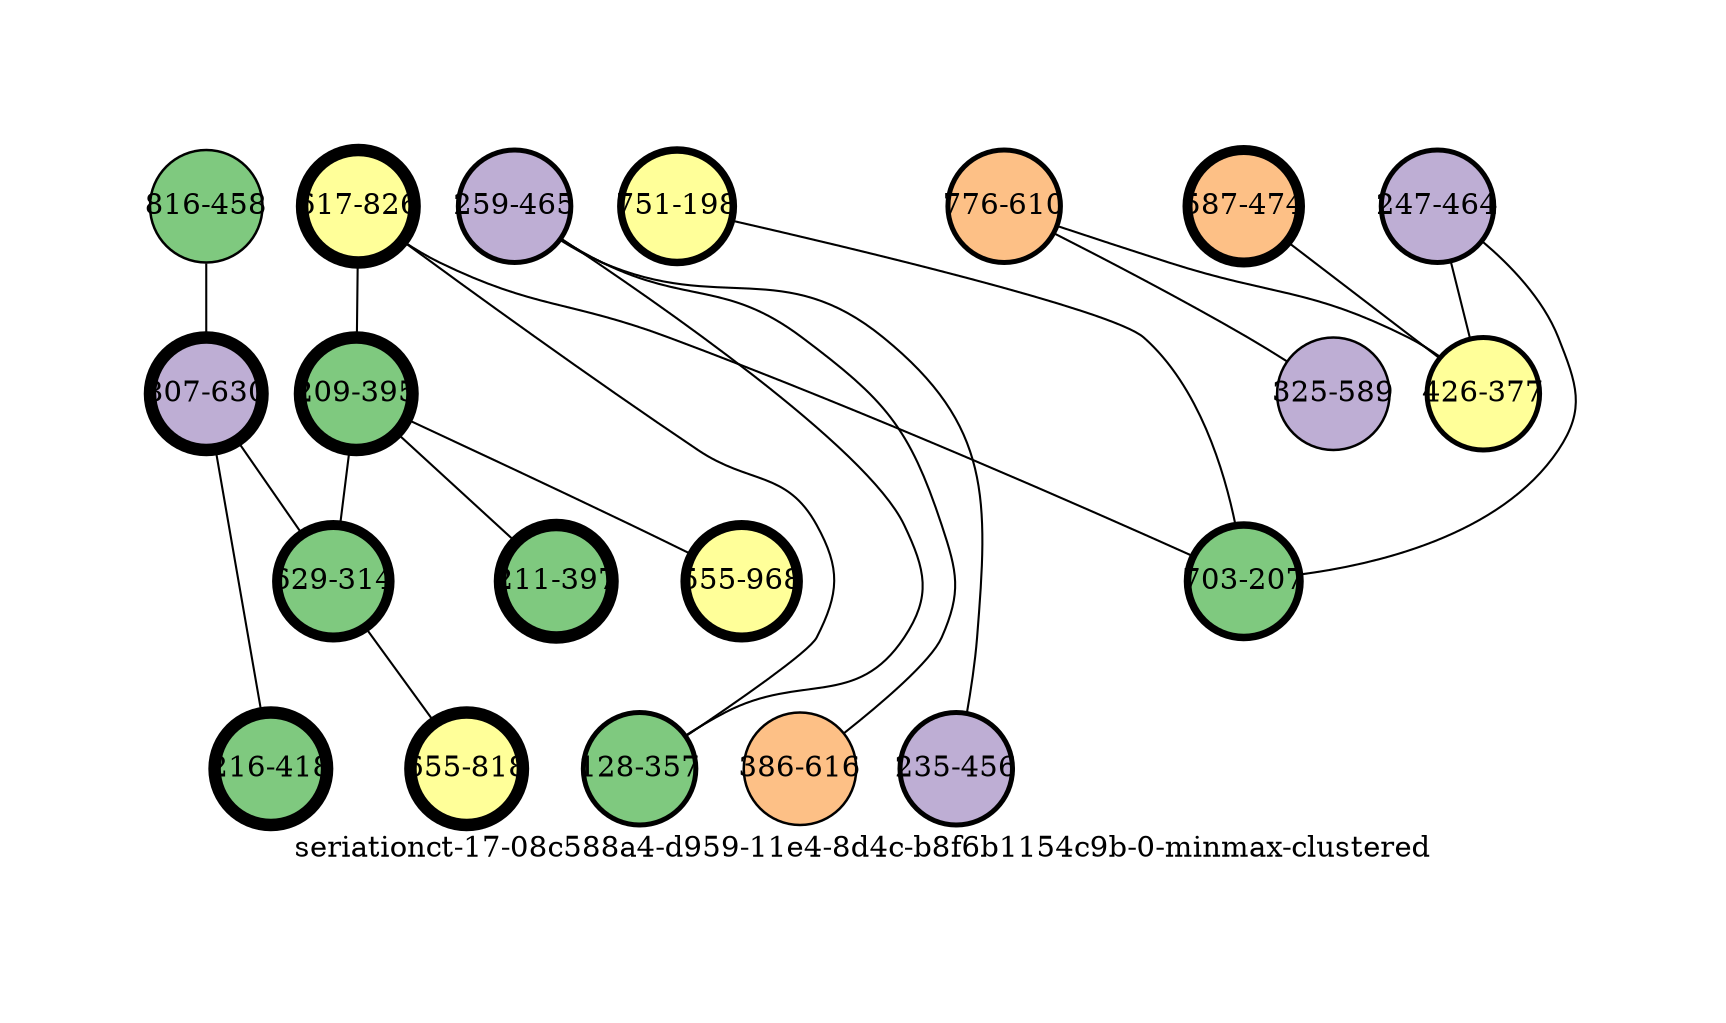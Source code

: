 strict graph "seriationct-17-08c588a4-d959-11e4-8d4c-b8f6b1154c9b-0-minmax-clustered" {
labelloc=b;
ratio=auto;
pad="1.0";
label="seriationct-17-08c588a4-d959-11e4-8d4c-b8f6b1154c9b-0-minmax-clustered";
node [width="0.75", style=filled, fixedsize=true, height="0.75", shape=circle, label=""];
0 [xCoordinate="458.0", appears_in_slice=1, yCoordinate="816.0", colorscheme=accent5, short_label="816-458", label="816-458", cluster_id=0, fillcolor=1, size="500.0", id=0, penwidth="1.2"];
1 [xCoordinate="610.0", appears_in_slice=2, yCoordinate="776.0", colorscheme=accent5, short_label="776-610", label="776-610", cluster_id=2, fillcolor=3, size="500.0", id=1, penwidth="2.4"];
2 [xCoordinate="826.0", appears_in_slice=5, yCoordinate="617.0", colorscheme=accent5, short_label="617-826", label="617-826", cluster_id=3, fillcolor=4, size="500.0", id=2, penwidth="6.0"];
3 [xCoordinate="465.0", appears_in_slice=2, yCoordinate="259.0", colorscheme=accent5, short_label="259-465", label="259-465", cluster_id=1, fillcolor=2, size="500.0", id=3, penwidth="2.4"];
4 [xCoordinate="630.0", appears_in_slice=5, yCoordinate="807.0", colorscheme=accent5, short_label="807-630", label="807-630", cluster_id=1, fillcolor=2, size="500.0", id=4, penwidth="6.0"];
5 [xCoordinate="395.0", appears_in_slice=5, yCoordinate="209.0", colorscheme=accent5, short_label="209-395", label="209-395", cluster_id=0, fillcolor=1, size="500.0", id=5, penwidth="6.0"];
6 [xCoordinate="357.0", appears_in_slice=2, yCoordinate="128.0", colorscheme=accent5, short_label="128-357", label="128-357", cluster_id=0, fillcolor=1, size="500.0", id=7, penwidth="2.4"];
7 [xCoordinate="456.0", appears_in_slice=2, yCoordinate="235.0", colorscheme=accent5, short_label="235-456", label="235-456", cluster_id=1, fillcolor=2, size="500.0", id=9, penwidth="2.4"];
8 [xCoordinate="418.0", appears_in_slice=5, yCoordinate="216.0", colorscheme=accent5, short_label="216-418", label="216-418", cluster_id=0, fillcolor=1, size="500.0", id=12, penwidth="6.0"];
9 [xCoordinate="464.0", appears_in_slice=2, yCoordinate="247.0", colorscheme=accent5, short_label="247-464", label="247-464", cluster_id=1, fillcolor=2, size="500.0", id=11, penwidth="2.4"];
10 [xCoordinate="968.0", appears_in_slice=4, yCoordinate="555.0", colorscheme=accent5, short_label="555-968", label="555-968", cluster_id=3, fillcolor=4, size="500.0", id=10, penwidth="4.8"];
11 [xCoordinate="314.0", appears_in_slice=4, yCoordinate="629.0", colorscheme=accent5, short_label="629-314", label="629-314", cluster_id=0, fillcolor=1, size="500.0", id=16, penwidth="4.8"];
12 [xCoordinate="589.0", appears_in_slice=1, yCoordinate="325.0", colorscheme=accent5, short_label="325-589", label="325-589", cluster_id=1, fillcolor=2, size="500.0", id=8, penwidth="1.2"];
13 [xCoordinate="818.0", appears_in_slice=5, yCoordinate="655.0", colorscheme=accent5, short_label="655-818", label="655-818", cluster_id=3, fillcolor=4, size="500.0", id=13, penwidth="6.0"];
14 [xCoordinate="198.0", appears_in_slice=3, yCoordinate="751.0", colorscheme=accent5, short_label="751-198", label="751-198", cluster_id=3, fillcolor=4, size="500.0", id=15, penwidth="3.6"];
15 [xCoordinate="474.0", appears_in_slice=4, yCoordinate="587.0", colorscheme=accent5, short_label="587-474", label="587-474", cluster_id=2, fillcolor=3, size="500.0", id=14, penwidth="4.8"];
16 [xCoordinate="377.0", appears_in_slice=2, yCoordinate="426.0", colorscheme=accent5, short_label="426-377", label="426-377", cluster_id=3, fillcolor=4, size="500.0", id=17, penwidth="2.4"];
17 [xCoordinate="616.0", appears_in_slice=1, yCoordinate="386.0", colorscheme=accent5, short_label="386-616", label="386-616", cluster_id=2, fillcolor=3, size="500.0", id=6, penwidth="1.2"];
18 [xCoordinate="397.0", appears_in_slice=5, yCoordinate="211.0", colorscheme=accent5, short_label="211-397", label="211-397", cluster_id=0, fillcolor=1, size="500.0", id=18, penwidth="6.0"];
19 [xCoordinate="207.0", appears_in_slice=3, yCoordinate="703.0", colorscheme=accent5, short_label="703-207", label="703-207", cluster_id=0, fillcolor=1, size="500.0", id=19, penwidth="3.6"];
0 -- 4  [inverseweight="1.21784703477", weight="0.821121184722"];
1 -- 16  [inverseweight="2.19874232728", weight="0.454805452914"];
1 -- 12  [inverseweight="2.4874698365", weight="0.402014925096"];
2 -- 19  [inverseweight="4.40978151309", weight="0.226768604529"];
2 -- 5  [inverseweight="3.16620619305", weight="0.315835400169"];
2 -- 6  [inverseweight="4.36452407547", weight="0.229120055866"];
3 -- 17  [inverseweight="2.82869869286", weight="0.353519447838"];
3 -- 6  [inverseweight="6.68870135685", weight="0.149505852728"];
3 -- 7  [inverseweight="5.70173244952", weight="0.175385290147"];
4 -- 8  [inverseweight="13.1578947368", weight="0.076"];
4 -- 11  [inverseweight="3.25472277452", weight="0.307245829915"];
5 -- 11  [inverseweight="5.13746835329", weight="0.19464840097"];
5 -- 10  [inverseweight="4.70527021919", weight="0.212527645261"];
5 -- 18  [inverseweight="4.98506716426", weight="0.20059910269"];
9 -- 16  [inverseweight="6.47659700189", weight="0.154402072525"];
9 -- 19  [inverseweight="4.51790833842", weight="0.221341365316"];
11 -- 13  [inverseweight="3.14421882029", weight="0.31804402211"];
14 -- 19  [inverseweight="8.90870806375", weight="0.112249721603"];
15 -- 16  [inverseweight="3.08559684887", weight="0.324086408231"];
}
